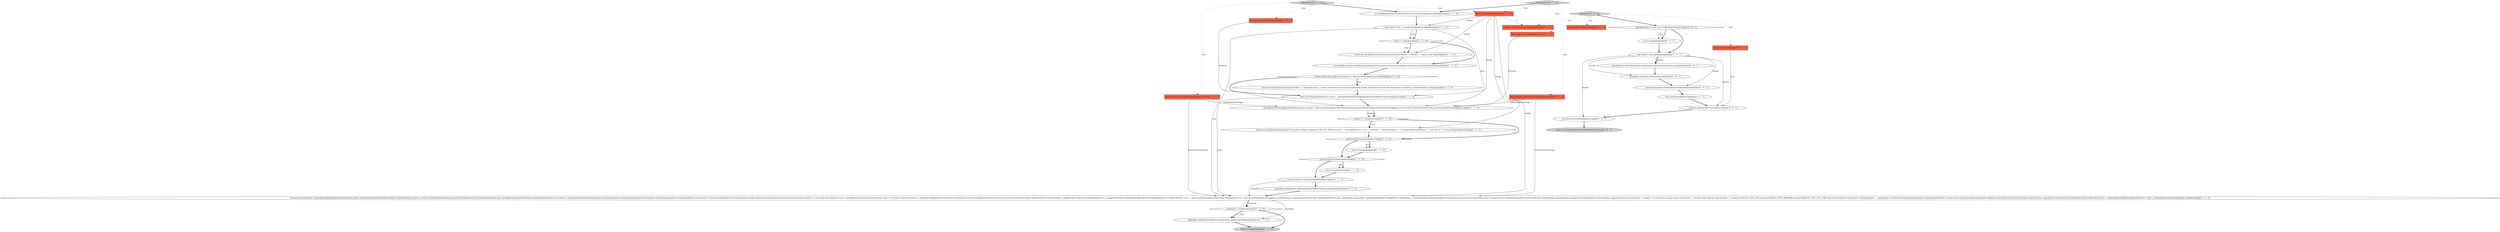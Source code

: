 digraph {
8 [style = filled, label = "final List<StoragePoolHostVO> pools = _storagePoolHostDao.listByHostIdIncludingRemoved(hostId)@@@12@@@['1', '1', '0']", fillcolor = white, shape = ellipse image = "AAA0AAABBB1BBB"];
5 [style = filled, label = "throw new CloudRuntimeException(\"Host \" + host.getUuid() + \" cannot be deleted as it is not in maintenance mode. Either put the host into maintenance or perform a forced deletion.\")@@@10@@@['1', '1', '0']", fillcolor = white, shape = ellipse image = "AAA0AAABBB1BBB"];
28 [style = filled, label = "deleteHost['0', '0', '1']", fillcolor = lightgray, shape = diamond image = "AAA0AAABBB3BBB"];
40 [style = filled, label = "boolean isForceDeleteStorage@@@2@@@['0', '0', '1']", fillcolor = tomato, shape = box image = "AAA0AAABBB3BBB"];
22 [style = filled, label = "Transaction.execute(new TransactionCallbackNoReturn(){@Override public void doInTransactionWithoutResult(final TransactionStatus status){_dcDao.releasePrivateIpAddress(host.getPrivateIpAddress(),host.getDataCenterId(),null)_agentMgr.disconnectWithoutInvestigation(hostId,Status.Event.Remove)_hostDetailsDao.deleteDetails(hostId)_hostGpuGroupsDao.deleteGpuEntries(hostId)_hostTagsDao.deleteTags(hostId)host.setGuid(null)final Long clusterId = host.getClusterId()host.setClusterId(null)_hostDao.update(host.getId(),host)_hostDao.remove(hostId)if (clusterId != null) {final List<HostVO> hosts = listAllHostsInCluster(clusterId)if (hosts.size() == 0) {final ClusterVO cluster = _clusterDao.findById(clusterId)cluster.setGuid(null)_clusterDao.update(clusterId,cluster)}}try {resourceStateTransitTo(host,ResourceState.Event.DeleteHost,_nodeId)}catch (final NoTransitionException e) _storagePoolHostDao.deletePrimaryRecordsForHost(hostId)final List<VMInstanceVO> vms = _vmDao.listByHostId(hostId)for (final VMInstanceVO vm : vms){vm.setState(State.Stopped)vm.setHostId(null)_vmDao.persist(vm)}for (final StoragePoolHostVO pool : pools){final Long poolId = pool.getPoolId()final StoragePoolVO storagePool = _storagePoolDao.findById(poolId)if (storagePool.isLocal() && isForceDeleteStorage) {storagePool.setUuid(null)storagePool.setClusterId(null)_storagePoolDao.update(poolId,storagePool)_storagePoolDao.remove(poolId)s_logger.debug(\"Local storage id=\" + poolId + \" is removed as a part of host removal id=\" + hostId)}}final Object(( capacityTypes = {Capacity.CAPACITY_TYPE_CPU,Capacity.CAPACITY_TYPE_MEMORY,Capacity.CAPACITY_TYPE_CPU_CORE}final SearchCriteria<CapacityVO> hostCapacitySC = _capacityDao.createSearchCriteria()hostCapacitySC.addAnd(\"hostOrPoolId\",SearchCriteria.Op.EQ,hostId)hostCapacitySC.addAnd(\"capacityType\",SearchCriteria.Op.IN,capacityTypes)_capacityDao.remove(hostCapacitySC)final DedicatedResourceVO dr = _dedicatedDao.findByHostId(hostId)if (dr != null) {_dedicatedDao.remove(dr.getId())}}})@@@25@@@['1', '1', '0']", fillcolor = white, shape = ellipse image = "AAA0AAABBB1BBB"];
20 [style = filled, label = "doDeleteHost['1', '0', '0']", fillcolor = lightgray, shape = diamond image = "AAA0AAABBB1BBB"];
27 [style = filled, label = "final boolean isForceDeleteStorage@@@2@@@['0', '1', '0']", fillcolor = tomato, shape = box image = "AAA0AAABBB2BBB"];
12 [style = filled, label = "final boolean isForced@@@2@@@['1', '0', '0']", fillcolor = tomato, shape = box image = "AAA0AAABBB1BBB"];
23 [style = filled, label = "_agentMgr.notifyMonitorsOfRemovedHost(host.getId(),clusterId)@@@84@@@['1', '1', '0']", fillcolor = white, shape = ellipse image = "AAA0AAABBB1BBB"];
18 [style = filled, label = "_agentMgr.notifyMonitorsOfHostAboutToBeRemoved(host.getId())@@@24@@@['1', '1', '0']", fillcolor = white, shape = ellipse image = "AAA0AAABBB1BBB"];
39 [style = filled, label = "HostVO host@@@2@@@['0', '0', '1']", fillcolor = tomato, shape = box image = "AAA0AAABBB3BBB"];
3 [style = filled, label = "final boolean isForceDeleteStorage@@@2@@@['1', '0', '0']", fillcolor = tomato, shape = box image = "AAA0AAABBB1BBB"];
14 [style = filled, label = "throw new InvalidParameterValueException(\"Host with id \" + hostId + \" doesn't exist\")@@@6@@@['1', '1', '0']", fillcolor = white, shape = ellipse image = "AAA0AAABBB1BBB"];
26 [style = filled, label = "final boolean isForced@@@2@@@['0', '1', '0']", fillcolor = tomato, shape = box image = "AAA0AAABBB2BBB"];
16 [style = filled, label = "throw new CloudRuntimeException(\"No resource adapter respond to DELETE_HOST event for \" + host.getName() + \" id = \" + hostId + \", hypervisorType is \" + host.getHypervisorType() + \", host type is \" + host.getType())@@@15@@@['1', '1', '0']", fillcolor = white, shape = ellipse image = "AAA0AAABBB1BBB"];
24 [style = filled, label = "final long hostId@@@2@@@['1', '1', '0']", fillcolor = tomato, shape = box image = "AAA0AAABBB1BBB"];
30 [style = filled, label = "host.setGuid(null)@@@10@@@['0', '0', '1']", fillcolor = white, shape = ellipse image = "AAA0AAABBB3BBB"];
15 [style = filled, label = "answer == null@@@14@@@['1', '1', '0']", fillcolor = white, shape = diamond image = "AAA0AAABBB1BBB"];
11 [style = filled, label = "_accountMgr.getActiveUser(CallContext.current().getCallingUserId())@@@3@@@['1', '1', '0']", fillcolor = white, shape = ellipse image = "AAA0AAABBB1BBB"];
6 [style = filled, label = "Long clusterId = host.getClusterId()@@@23@@@['1', '1', '0']", fillcolor = white, shape = ellipse image = "AAA0AAABBB1BBB"];
17 [style = filled, label = "answer.getIsException()@@@17@@@['1', '1', '0']", fillcolor = white, shape = diamond image = "AAA0AAABBB1BBB"];
35 [style = filled, label = "_detailsDao.deleteDetails(hostId)@@@8@@@['0', '0', '1']", fillcolor = white, shape = ellipse image = "AAA0AAABBB3BBB"];
31 [style = filled, label = "_agentMgr.disconnectWithoutInvestigation(hostId,Status.Event.Remove)@@@7@@@['0', '0', '1']", fillcolor = white, shape = ellipse image = "AAA0AAABBB3BBB"];
37 [style = filled, label = "long hostId = host.getId()@@@6@@@['0', '0', '1']", fillcolor = white, shape = ellipse image = "AAA0AAABBB3BBB"];
21 [style = filled, label = "final HostVO host = _hostDao.findById(hostId)@@@4@@@['1', '1', '0']", fillcolor = white, shape = ellipse image = "AAA0AAABBB1BBB"];
34 [style = filled, label = "boolean isForced@@@2@@@['0', '0', '1']", fillcolor = tomato, shape = box image = "AAA0AAABBB3BBB"];
36 [style = filled, label = "host.getType() != Host.Type.TrafficMonitor@@@3@@@['0', '0', '1']", fillcolor = white, shape = diamond image = "AAA0AAABBB3BBB"];
2 [style = filled, label = "_accountMgr.checkAccessAndSpecifyAuthority(CallContext.current().getCallingAccount(),host.getDataCenterId())@@@8@@@['1', '1', '0']", fillcolor = white, shape = ellipse image = "AAA0AAABBB1BBB"];
33 [style = filled, label = "_hostDao.update(hostId,host)@@@11@@@['0', '0', '1']", fillcolor = white, shape = ellipse image = "AAA0AAABBB3BBB"];
32 [style = filled, label = "return new DeleteHostAnswer(false)@@@13@@@['0', '0', '1']", fillcolor = lightgray, shape = ellipse image = "AAA0AAABBB3BBB"];
4 [style = filled, label = "return true@@@21@@@['1', '1', '0']", fillcolor = white, shape = ellipse image = "AAA0AAABBB1BBB"];
25 [style = filled, label = "doDeleteHost['0', '1', '0']", fillcolor = lightgray, shape = diamond image = "AAA0AAABBB2BBB"];
38 [style = filled, label = "_hostGpuGroupsDao.deleteGpuEntries(hostId)@@@9@@@['0', '0', '1']", fillcolor = white, shape = ellipse image = "AAA0AAABBB3BBB"];
10 [style = filled, label = "return false@@@18@@@['1', '1', '0']", fillcolor = white, shape = ellipse image = "AAA0AAABBB1BBB"];
19 [style = filled, label = "return true@@@86@@@['1', '1', '0']", fillcolor = lightgray, shape = ellipse image = "AAA0AAABBB1BBB"];
1 [style = filled, label = "!answer.getIsContinue()@@@20@@@['1', '1', '0']", fillcolor = white, shape = diamond image = "AAA0AAABBB1BBB"];
41 [style = filled, label = "_hostDao.remove(hostId)@@@12@@@['0', '0', '1']", fillcolor = white, shape = ellipse image = "AAA0AAABBB3BBB"];
13 [style = filled, label = "host == null@@@5@@@['1', '1', '0']", fillcolor = white, shape = diamond image = "AAA0AAABBB1BBB"];
7 [style = filled, label = "final ResourceStateAdapter.DeleteHostAnswer answer = (ResourceStateAdapter.DeleteHostAnswer)dispatchToStateAdapters(ResourceStateAdapter.Event.DELETE_HOST,false,host,isForced,isForceDeleteStorage)@@@13@@@['1', '1', '0']", fillcolor = white, shape = ellipse image = "AAA0AAABBB1BBB"];
9 [style = filled, label = "clusterId != null@@@83@@@['1', '1', '0']", fillcolor = white, shape = diamond image = "AAA0AAABBB1BBB"];
29 [style = filled, label = "return null@@@4@@@['0', '0', '1']", fillcolor = white, shape = ellipse image = "AAA0AAABBB3BBB"];
0 [style = filled, label = "!isForced && host.getResourceState() != ResourceState.Maintenance@@@9@@@['1', '1', '0']", fillcolor = white, shape = diamond image = "AAA0AAABBB1BBB"];
12->7 [style = solid, label="isForced"];
21->13 [style = solid, label="host"];
20->3 [style = dotted, label="true"];
9->19 [style = bold, label=""];
27->22 [style = solid, label="isForceDeleteStorage"];
37->31 [style = solid, label="hostId"];
4->6 [style = bold, label=""];
6->18 [style = bold, label=""];
37->35 [style = solid, label="hostId"];
5->8 [style = bold, label=""];
11->21 [style = bold, label=""];
36->37 [style = bold, label=""];
23->19 [style = bold, label=""];
36->29 [style = dotted, label="true"];
37->31 [style = bold, label=""];
28->40 [style = dotted, label="true"];
3->7 [style = solid, label="isForceDeleteStorage"];
36->29 [style = bold, label=""];
28->39 [style = dotted, label="true"];
18->22 [style = bold, label=""];
24->40 [style = dashed, label="0"];
39->33 [style = solid, label="host"];
29->37 [style = bold, label=""];
6->22 [style = solid, label="clusterId"];
21->7 [style = solid, label="host"];
24->21 [style = solid, label="hostId"];
41->32 [style = bold, label=""];
24->22 [style = solid, label="hostId"];
0->8 [style = bold, label=""];
25->26 [style = dotted, label="true"];
20->24 [style = dotted, label="true"];
1->6 [style = bold, label=""];
22->9 [style = bold, label=""];
28->34 [style = dotted, label="true"];
33->41 [style = bold, label=""];
7->15 [style = solid, label="answer"];
22->9 [style = solid, label="clusterId"];
37->38 [style = solid, label="hostId"];
25->11 [style = bold, label=""];
38->30 [style = bold, label=""];
22->23 [style = solid, label="clusterId"];
10->1 [style = bold, label=""];
31->35 [style = bold, label=""];
3->22 [style = solid, label="isForceDeleteStorage"];
37->33 [style = solid, label="hostId"];
37->41 [style = solid, label="hostId"];
30->33 [style = bold, label=""];
20->12 [style = dotted, label="true"];
25->27 [style = dotted, label="true"];
28->36 [style = bold, label=""];
17->10 [style = dotted, label="true"];
9->23 [style = dotted, label="true"];
0->5 [style = dotted, label="true"];
24->16 [style = solid, label="hostId"];
25->24 [style = dotted, label="true"];
21->22 [style = solid, label="host"];
35->38 [style = bold, label=""];
27->7 [style = solid, label="isForceDeleteStorage"];
15->16 [style = bold, label=""];
1->4 [style = bold, label=""];
14->2 [style = bold, label=""];
24->8 [style = solid, label="hostId"];
8->7 [style = bold, label=""];
15->16 [style = dotted, label="true"];
9->23 [style = bold, label=""];
2->0 [style = bold, label=""];
7->15 [style = bold, label=""];
16->17 [style = bold, label=""];
8->22 [style = solid, label="pools"];
0->5 [style = bold, label=""];
13->14 [style = bold, label=""];
13->2 [style = bold, label=""];
13->14 [style = dotted, label="true"];
1->4 [style = dotted, label="true"];
26->7 [style = solid, label="isForced"];
17->10 [style = bold, label=""];
24->14 [style = solid, label="hostId"];
21->13 [style = bold, label=""];
17->1 [style = bold, label=""];
20->11 [style = bold, label=""];
15->17 [style = bold, label=""];
}
